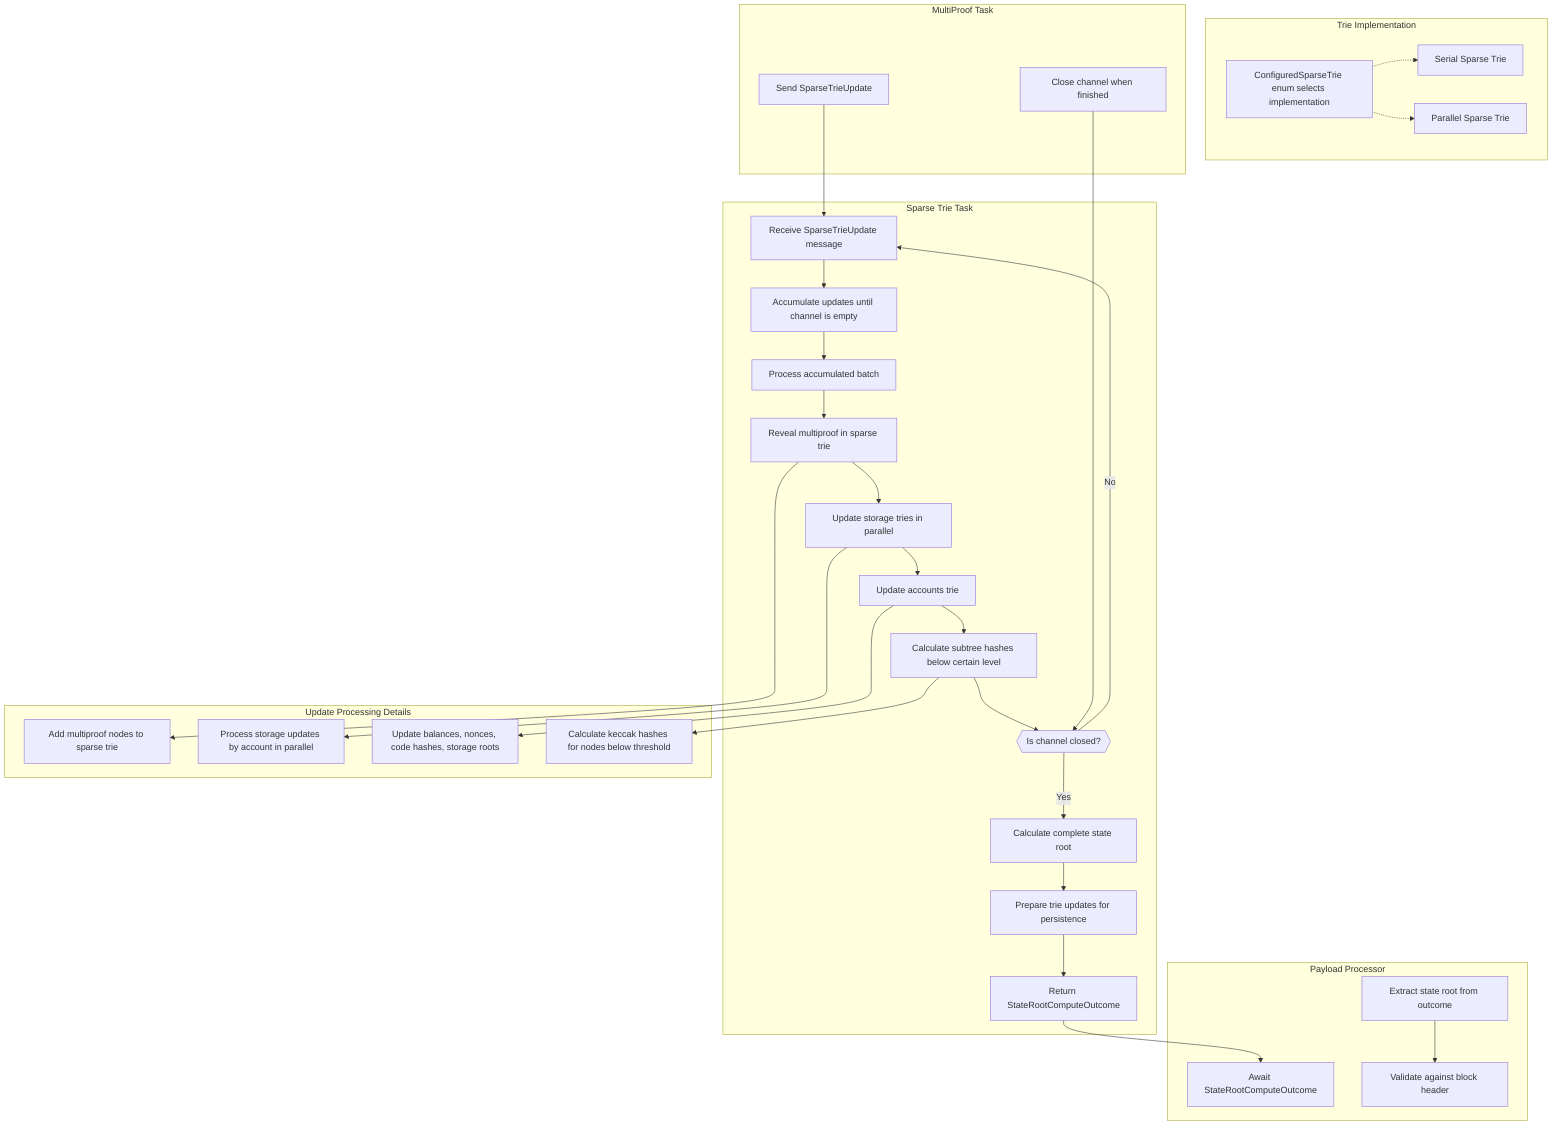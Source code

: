 flowchart TD
    subgraph SparseTrieTask[Sparse Trie Task]
        ReceiveUpdate[Receive SparseTrieUpdate message]
        --> BatchAccumulate[Accumulate updates until channel is empty]
        --> ProcessBatch[Process accumulated batch]
        
        ProcessBatch --> RevealMultiproof[Reveal multiproof in sparse trie]
        --> UpdateStorageParallel[Update storage tries in parallel]
        --> UpdateAccountsTrie[Update accounts trie]
        --> CalculateSubtreeHashes[Calculate subtree hashes below certain level]
        
        CalculateSubtreeHashes --> CheckChannelClosed{{Is channel closed?}}
        CheckChannelClosed -->|No| ReceiveUpdate
        CheckChannelClosed -->|Yes| CalculateFullRoot[Calculate complete state root]
        --> PrepareTrieUpdates[Prepare trie updates for persistence]
        --> ReturnOutcome[Return StateRootComputeOutcome]
    end

    subgraph UpdateDetails[Update Processing Details]
        RevealMultiproof --> RevealNodes[Add multiproof nodes to sparse trie]
        UpdateStorageParallel --> ParallelStorageUpdate[Process storage updates by account in parallel]
        UpdateAccountsTrie --> ModifyAccounts[Update balances, nonces, code hashes, storage roots]
        CalculateSubtreeHashes --> HashLowerLevels[Calculate keccak hashes for nodes below threshold]
    end

    subgraph TrieVariants[Trie Implementation]
        SerialTrie[Serial Sparse Trie]
        ParallelTrie[Parallel Sparse Trie]
        ConfiguredTrie[ConfiguredSparseTrie enum selects implementation]
    end

    subgraph MultiProofTask[MultiProof Task]
        SendUpdate[Send SparseTrieUpdate]
        CloseChannel[Close channel when finished]
    end

    subgraph PayloadProcessor[Payload Processor]
        AwaitResult[Await StateRootComputeOutcome]
        ExtractStateRoot[Extract state root from outcome]
        ValidateResult[Validate against block header]
    end

    SendUpdate --> ReceiveUpdate
    CloseChannel --> CheckChannelClosed
    ReturnOutcome --> AwaitResult
    ExtractStateRoot --> ValidateResult
    
    ConfiguredTrie -.-> SerialTrie
    ConfiguredTrie -.-> ParallelTrie